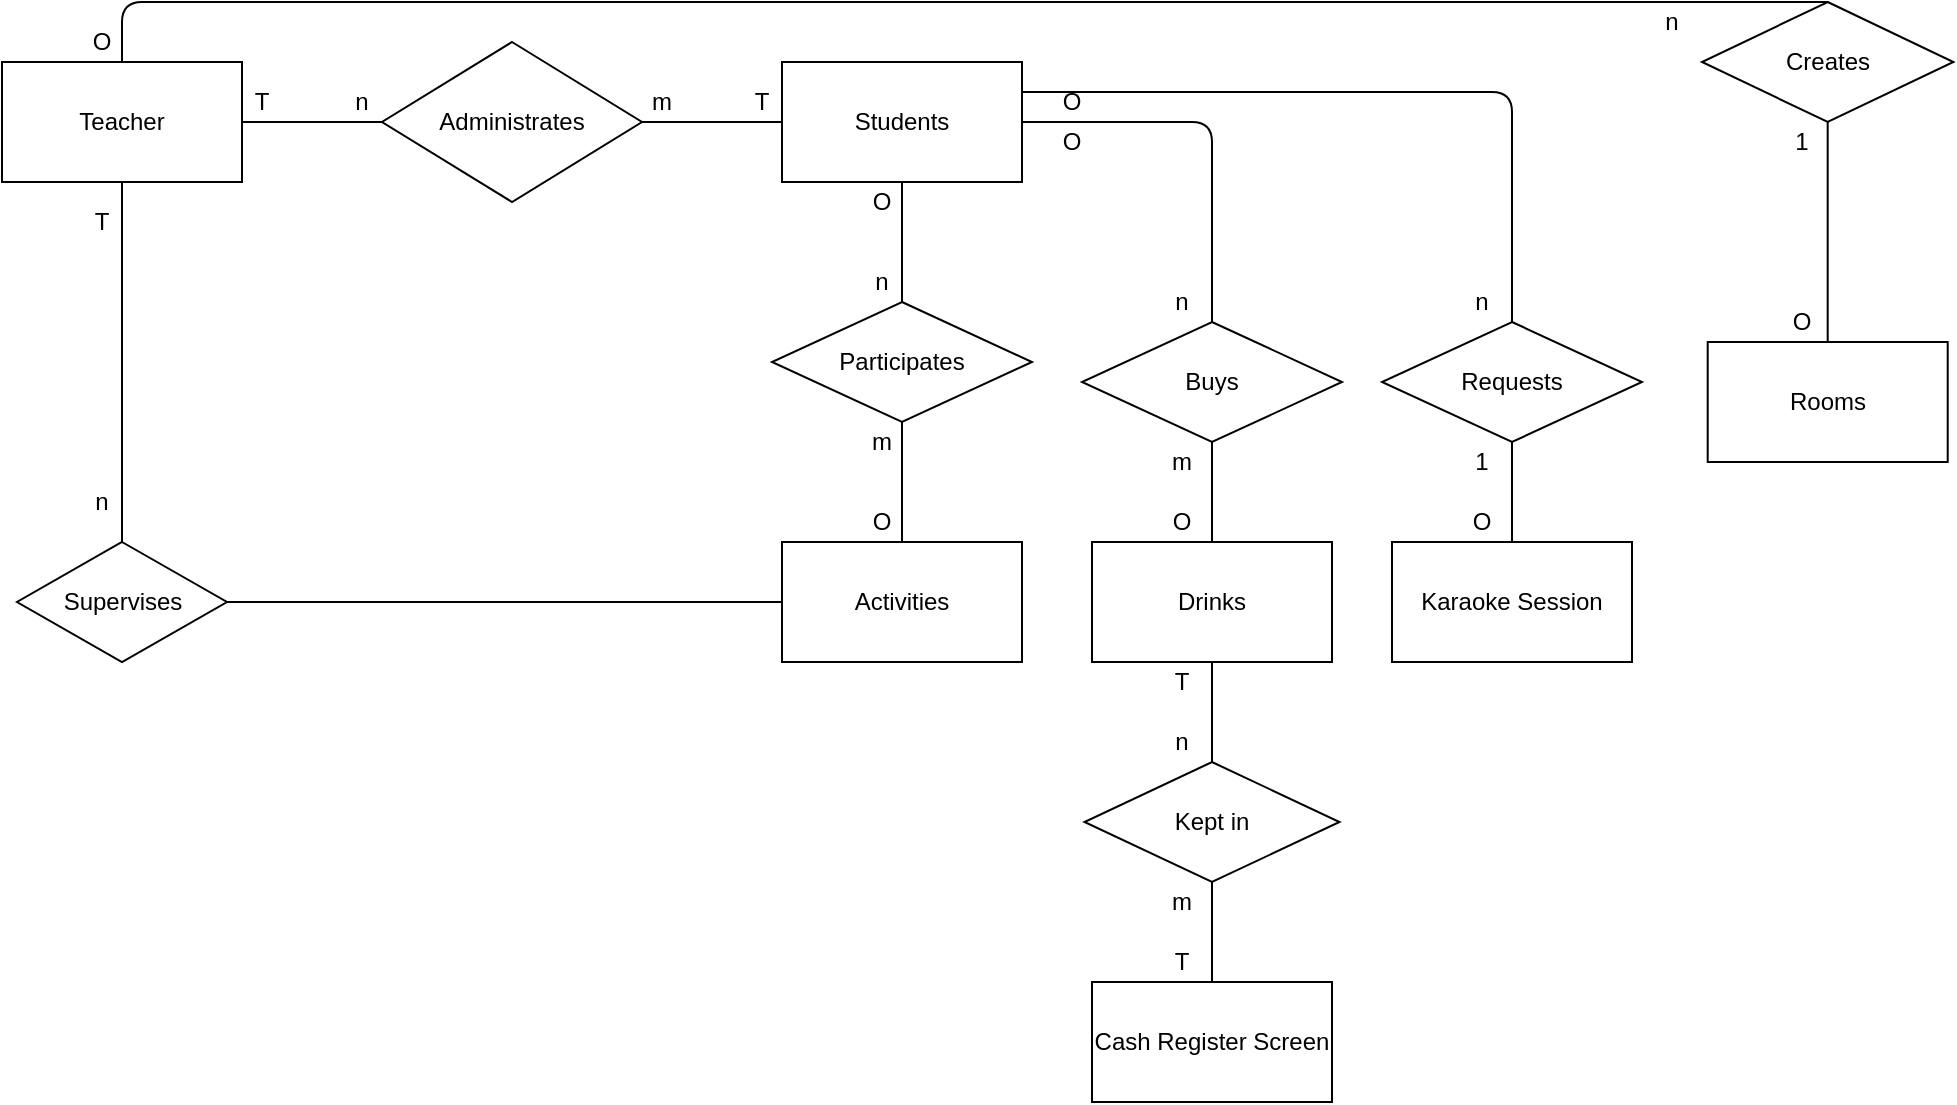 <mxfile version="12.7.8" type="github">
  <diagram id="C5RBs43oDa-KdzZeNtuy" name="Page-1">
    <mxGraphModel dx="1038" dy="548" grid="1" gridSize="10" guides="1" tooltips="1" connect="1" arrows="1" fold="1" page="1" pageScale="1" pageWidth="827" pageHeight="1169" math="0" shadow="0">
      <root>
        <mxCell id="WIyWlLk6GJQsqaUBKTNV-0" />
        <mxCell id="WIyWlLk6GJQsqaUBKTNV-1" parent="WIyWlLk6GJQsqaUBKTNV-0" />
        <mxCell id="EMtKUsaJlM_90DFCm4YL-20" value="Teacher" style="rounded=0;whiteSpace=wrap;html=1;" parent="WIyWlLk6GJQsqaUBKTNV-1" vertex="1">
          <mxGeometry x="50" y="40" width="120" height="60" as="geometry" />
        </mxCell>
        <mxCell id="EMtKUsaJlM_90DFCm4YL-21" value="Students" style="rounded=0;whiteSpace=wrap;html=1;" parent="WIyWlLk6GJQsqaUBKTNV-1" vertex="1">
          <mxGeometry x="440" y="40" width="120" height="60" as="geometry" />
        </mxCell>
        <mxCell id="EMtKUsaJlM_90DFCm4YL-22" value="Administrates" style="rhombus;whiteSpace=wrap;html=1;" parent="WIyWlLk6GJQsqaUBKTNV-1" vertex="1">
          <mxGeometry x="240" y="30" width="130" height="80" as="geometry" />
        </mxCell>
        <mxCell id="EMtKUsaJlM_90DFCm4YL-27" value="" style="endArrow=none;html=1;entryX=0;entryY=0.5;entryDx=0;entryDy=0;exitX=1;exitY=0.5;exitDx=0;exitDy=0;" parent="WIyWlLk6GJQsqaUBKTNV-1" source="EMtKUsaJlM_90DFCm4YL-20" edge="1">
          <mxGeometry width="50" height="50" relative="1" as="geometry">
            <mxPoint x="190" y="150" as="sourcePoint" />
            <mxPoint x="240" y="70" as="targetPoint" />
          </mxGeometry>
        </mxCell>
        <mxCell id="EMtKUsaJlM_90DFCm4YL-28" value="" style="endArrow=none;html=1;entryX=1;entryY=0.5;entryDx=0;entryDy=0;exitX=0;exitY=0.5;exitDx=0;exitDy=0;" parent="WIyWlLk6GJQsqaUBKTNV-1" source="EMtKUsaJlM_90DFCm4YL-21" edge="1">
          <mxGeometry width="50" height="50" relative="1" as="geometry">
            <mxPoint x="370" y="150" as="sourcePoint" />
            <mxPoint x="370" y="70" as="targetPoint" />
          </mxGeometry>
        </mxCell>
        <mxCell id="EMtKUsaJlM_90DFCm4YL-29" value="Participates" style="rhombus;whiteSpace=wrap;html=1;" parent="WIyWlLk6GJQsqaUBKTNV-1" vertex="1">
          <mxGeometry x="435" y="160" width="130" height="60" as="geometry" />
        </mxCell>
        <mxCell id="EMtKUsaJlM_90DFCm4YL-30" value="" style="endArrow=none;html=1;entryX=0.5;entryY=1;entryDx=0;entryDy=0;exitX=0.5;exitY=0;exitDx=0;exitDy=0;" parent="WIyWlLk6GJQsqaUBKTNV-1" source="EMtKUsaJlM_90DFCm4YL-29" target="EMtKUsaJlM_90DFCm4YL-21" edge="1">
          <mxGeometry width="50" height="50" relative="1" as="geometry">
            <mxPoint x="390" y="230" as="sourcePoint" />
            <mxPoint x="440" y="180" as="targetPoint" />
          </mxGeometry>
        </mxCell>
        <mxCell id="EMtKUsaJlM_90DFCm4YL-31" value="Activities" style="rounded=0;whiteSpace=wrap;html=1;" parent="WIyWlLk6GJQsqaUBKTNV-1" vertex="1">
          <mxGeometry x="440" y="280" width="120" height="60" as="geometry" />
        </mxCell>
        <mxCell id="EMtKUsaJlM_90DFCm4YL-32" value="" style="endArrow=none;html=1;entryX=0.5;entryY=1;entryDx=0;entryDy=0;exitX=0.5;exitY=0;exitDx=0;exitDy=0;" parent="WIyWlLk6GJQsqaUBKTNV-1" source="EMtKUsaJlM_90DFCm4YL-31" target="EMtKUsaJlM_90DFCm4YL-29" edge="1">
          <mxGeometry width="50" height="50" relative="1" as="geometry">
            <mxPoint x="390" y="230" as="sourcePoint" />
            <mxPoint x="440" y="180" as="targetPoint" />
          </mxGeometry>
        </mxCell>
        <mxCell id="EMtKUsaJlM_90DFCm4YL-39" value="Supervises" style="rhombus;whiteSpace=wrap;html=1;" parent="WIyWlLk6GJQsqaUBKTNV-1" vertex="1">
          <mxGeometry x="57.5" y="280" width="105" height="60" as="geometry" />
        </mxCell>
        <mxCell id="EMtKUsaJlM_90DFCm4YL-40" value="" style="endArrow=none;html=1;exitX=0.5;exitY=1;exitDx=0;exitDy=0;entryX=0.5;entryY=0;entryDx=0;entryDy=0;" parent="WIyWlLk6GJQsqaUBKTNV-1" source="EMtKUsaJlM_90DFCm4YL-20" target="EMtKUsaJlM_90DFCm4YL-39" edge="1">
          <mxGeometry width="50" height="50" relative="1" as="geometry">
            <mxPoint x="390" y="230" as="sourcePoint" />
            <mxPoint x="440" y="180" as="targetPoint" />
          </mxGeometry>
        </mxCell>
        <mxCell id="EMtKUsaJlM_90DFCm4YL-41" value="" style="endArrow=none;html=1;exitX=1;exitY=0.5;exitDx=0;exitDy=0;entryX=0;entryY=0.5;entryDx=0;entryDy=0;" parent="WIyWlLk6GJQsqaUBKTNV-1" source="EMtKUsaJlM_90DFCm4YL-39" target="EMtKUsaJlM_90DFCm4YL-31" edge="1">
          <mxGeometry width="50" height="50" relative="1" as="geometry">
            <mxPoint x="390" y="230" as="sourcePoint" />
            <mxPoint x="440" y="180" as="targetPoint" />
          </mxGeometry>
        </mxCell>
        <mxCell id="EMtKUsaJlM_90DFCm4YL-43" value="T" style="text;html=1;strokeColor=none;fillColor=none;align=center;verticalAlign=middle;whiteSpace=wrap;rounded=0;" parent="WIyWlLk6GJQsqaUBKTNV-1" vertex="1">
          <mxGeometry x="160" y="50" width="40" height="20" as="geometry" />
        </mxCell>
        <mxCell id="EMtKUsaJlM_90DFCm4YL-44" value="n" style="text;html=1;strokeColor=none;fillColor=none;align=center;verticalAlign=middle;whiteSpace=wrap;rounded=0;" parent="WIyWlLk6GJQsqaUBKTNV-1" vertex="1">
          <mxGeometry x="210" y="50" width="40" height="20" as="geometry" />
        </mxCell>
        <mxCell id="EMtKUsaJlM_90DFCm4YL-46" value="T" style="text;html=1;strokeColor=none;fillColor=none;align=center;verticalAlign=middle;whiteSpace=wrap;rounded=0;" parent="WIyWlLk6GJQsqaUBKTNV-1" vertex="1">
          <mxGeometry x="80" y="110" width="40" height="20" as="geometry" />
        </mxCell>
        <mxCell id="EMtKUsaJlM_90DFCm4YL-47" value="n" style="text;html=1;strokeColor=none;fillColor=none;align=center;verticalAlign=middle;whiteSpace=wrap;rounded=0;" parent="WIyWlLk6GJQsqaUBKTNV-1" vertex="1">
          <mxGeometry x="80" y="250" width="40" height="20" as="geometry" />
        </mxCell>
        <mxCell id="EMtKUsaJlM_90DFCm4YL-50" value="T" style="text;html=1;strokeColor=none;fillColor=none;align=center;verticalAlign=middle;whiteSpace=wrap;rounded=0;" parent="WIyWlLk6GJQsqaUBKTNV-1" vertex="1">
          <mxGeometry x="410" y="50" width="40" height="20" as="geometry" />
        </mxCell>
        <mxCell id="EMtKUsaJlM_90DFCm4YL-54" value="m" style="text;html=1;strokeColor=none;fillColor=none;align=center;verticalAlign=middle;whiteSpace=wrap;rounded=0;" parent="WIyWlLk6GJQsqaUBKTNV-1" vertex="1">
          <mxGeometry x="360" y="50" width="40" height="20" as="geometry" />
        </mxCell>
        <mxCell id="EMtKUsaJlM_90DFCm4YL-55" value="O" style="text;html=1;strokeColor=none;fillColor=none;align=center;verticalAlign=middle;whiteSpace=wrap;rounded=0;" parent="WIyWlLk6GJQsqaUBKTNV-1" vertex="1">
          <mxGeometry x="470" y="100" width="40" height="20" as="geometry" />
        </mxCell>
        <mxCell id="EMtKUsaJlM_90DFCm4YL-56" value="n" style="text;html=1;strokeColor=none;fillColor=none;align=center;verticalAlign=middle;whiteSpace=wrap;rounded=0;" parent="WIyWlLk6GJQsqaUBKTNV-1" vertex="1">
          <mxGeometry x="470" y="140" width="40" height="20" as="geometry" />
        </mxCell>
        <mxCell id="Ef_rF99hQYF5n29EkWxO-0" value="Creates" style="rhombus;whiteSpace=wrap;html=1;" parent="WIyWlLk6GJQsqaUBKTNV-1" vertex="1">
          <mxGeometry x="900" y="10" width="125.71" height="60" as="geometry" />
        </mxCell>
        <mxCell id="Ef_rF99hQYF5n29EkWxO-1" value="Rooms" style="rounded=0;whiteSpace=wrap;html=1;" parent="WIyWlLk6GJQsqaUBKTNV-1" vertex="1">
          <mxGeometry x="902.85" y="180" width="120" height="60" as="geometry" />
        </mxCell>
        <mxCell id="Ef_rF99hQYF5n29EkWxO-2" value="" style="endArrow=none;html=1;entryX=0.5;entryY=0;entryDx=0;entryDy=0;exitX=0.5;exitY=0;exitDx=0;exitDy=0;" parent="WIyWlLk6GJQsqaUBKTNV-1" source="Ef_rF99hQYF5n29EkWxO-0" target="EMtKUsaJlM_90DFCm4YL-20" edge="1">
          <mxGeometry width="50" height="50" relative="1" as="geometry">
            <mxPoint x="940" y="25" as="sourcePoint" />
            <mxPoint x="710" y="110" as="targetPoint" />
            <Array as="points">
              <mxPoint x="820" y="10" />
              <mxPoint x="730" y="10" />
              <mxPoint x="420" y="10" />
              <mxPoint x="110" y="10" />
            </Array>
          </mxGeometry>
        </mxCell>
        <mxCell id="Ef_rF99hQYF5n29EkWxO-3" value="" style="endArrow=none;html=1;entryX=0.5;entryY=1;entryDx=0;entryDy=0;exitX=0.5;exitY=0;exitDx=0;exitDy=0;" parent="WIyWlLk6GJQsqaUBKTNV-1" source="Ef_rF99hQYF5n29EkWxO-1" target="Ef_rF99hQYF5n29EkWxO-0" edge="1">
          <mxGeometry width="50" height="50" relative="1" as="geometry">
            <mxPoint x="390" y="310" as="sourcePoint" />
            <mxPoint x="440" y="260" as="targetPoint" />
          </mxGeometry>
        </mxCell>
        <mxCell id="Ef_rF99hQYF5n29EkWxO-4" value="Buys" style="rhombus;whiteSpace=wrap;html=1;" parent="WIyWlLk6GJQsqaUBKTNV-1" vertex="1">
          <mxGeometry x="590" y="170" width="130" height="60" as="geometry" />
        </mxCell>
        <mxCell id="Ef_rF99hQYF5n29EkWxO-5" value="" style="endArrow=none;html=1;entryX=1;entryY=0.5;entryDx=0;entryDy=0;exitX=0.5;exitY=0;exitDx=0;exitDy=0;" parent="WIyWlLk6GJQsqaUBKTNV-1" source="Ef_rF99hQYF5n29EkWxO-4" target="EMtKUsaJlM_90DFCm4YL-21" edge="1">
          <mxGeometry width="50" height="50" relative="1" as="geometry">
            <mxPoint x="380" y="290" as="sourcePoint" />
            <mxPoint x="430" y="240" as="targetPoint" />
            <Array as="points">
              <mxPoint x="655" y="70" />
            </Array>
          </mxGeometry>
        </mxCell>
        <mxCell id="Ef_rF99hQYF5n29EkWxO-6" value="" style="endArrow=none;html=1;entryX=0.5;entryY=1;entryDx=0;entryDy=0;" parent="WIyWlLk6GJQsqaUBKTNV-1" target="Ef_rF99hQYF5n29EkWxO-4" edge="1">
          <mxGeometry width="50" height="50" relative="1" as="geometry">
            <mxPoint x="655" y="280" as="sourcePoint" />
            <mxPoint x="430" y="240" as="targetPoint" />
          </mxGeometry>
        </mxCell>
        <mxCell id="Ef_rF99hQYF5n29EkWxO-7" value="Drinks" style="rounded=0;whiteSpace=wrap;html=1;" parent="WIyWlLk6GJQsqaUBKTNV-1" vertex="1">
          <mxGeometry x="595" y="280" width="120" height="60" as="geometry" />
        </mxCell>
        <mxCell id="Ef_rF99hQYF5n29EkWxO-8" value="Requests" style="rhombus;whiteSpace=wrap;html=1;" parent="WIyWlLk6GJQsqaUBKTNV-1" vertex="1">
          <mxGeometry x="740" y="170" width="130" height="60" as="geometry" />
        </mxCell>
        <mxCell id="Ef_rF99hQYF5n29EkWxO-9" value="" style="endArrow=none;html=1;entryX=0.5;entryY=1;entryDx=0;entryDy=0;" parent="WIyWlLk6GJQsqaUBKTNV-1" target="Ef_rF99hQYF5n29EkWxO-8" edge="1">
          <mxGeometry width="50" height="50" relative="1" as="geometry">
            <mxPoint x="805" y="280" as="sourcePoint" />
            <mxPoint x="580" y="240" as="targetPoint" />
          </mxGeometry>
        </mxCell>
        <mxCell id="Ef_rF99hQYF5n29EkWxO-10" value="Karaoke Session" style="rounded=0;whiteSpace=wrap;html=1;" parent="WIyWlLk6GJQsqaUBKTNV-1" vertex="1">
          <mxGeometry x="745" y="280" width="120" height="60" as="geometry" />
        </mxCell>
        <mxCell id="Ef_rF99hQYF5n29EkWxO-11" value="" style="endArrow=none;html=1;exitX=1;exitY=0.25;exitDx=0;exitDy=0;entryX=0.5;entryY=0;entryDx=0;entryDy=0;" parent="WIyWlLk6GJQsqaUBKTNV-1" source="EMtKUsaJlM_90DFCm4YL-21" target="Ef_rF99hQYF5n29EkWxO-8" edge="1">
          <mxGeometry width="50" height="50" relative="1" as="geometry">
            <mxPoint x="580" y="290" as="sourcePoint" />
            <mxPoint x="630" y="240" as="targetPoint" />
            <Array as="points">
              <mxPoint x="805" y="55" />
            </Array>
          </mxGeometry>
        </mxCell>
        <mxCell id="Ef_rF99hQYF5n29EkWxO-12" value="Kept in" style="rhombus;whiteSpace=wrap;html=1;" parent="WIyWlLk6GJQsqaUBKTNV-1" vertex="1">
          <mxGeometry x="591.25" y="390" width="127.5" height="60" as="geometry" />
        </mxCell>
        <mxCell id="Ef_rF99hQYF5n29EkWxO-13" value="" style="endArrow=none;html=1;entryX=0.5;entryY=1;entryDx=0;entryDy=0;exitX=0.5;exitY=0;exitDx=0;exitDy=0;" parent="WIyWlLk6GJQsqaUBKTNV-1" source="Ef_rF99hQYF5n29EkWxO-12" target="Ef_rF99hQYF5n29EkWxO-7" edge="1">
          <mxGeometry width="50" height="50" relative="1" as="geometry">
            <mxPoint x="520" y="390" as="sourcePoint" />
            <mxPoint x="570" y="340" as="targetPoint" />
          </mxGeometry>
        </mxCell>
        <mxCell id="Ef_rF99hQYF5n29EkWxO-14" value="" style="endArrow=none;html=1;entryX=0.5;entryY=1;entryDx=0;entryDy=0;" parent="WIyWlLk6GJQsqaUBKTNV-1" target="Ef_rF99hQYF5n29EkWxO-12" edge="1">
          <mxGeometry width="50" height="50" relative="1" as="geometry">
            <mxPoint x="655" y="510" as="sourcePoint" />
            <mxPoint x="665" y="350" as="targetPoint" />
          </mxGeometry>
        </mxCell>
        <mxCell id="Ef_rF99hQYF5n29EkWxO-15" value="Cash Register Screen" style="rounded=0;whiteSpace=wrap;html=1;" parent="WIyWlLk6GJQsqaUBKTNV-1" vertex="1">
          <mxGeometry x="595" y="500" width="120" height="60" as="geometry" />
        </mxCell>
        <mxCell id="Ef_rF99hQYF5n29EkWxO-16" value="m" style="text;html=1;strokeColor=none;fillColor=none;align=center;verticalAlign=middle;whiteSpace=wrap;rounded=0;" parent="WIyWlLk6GJQsqaUBKTNV-1" vertex="1">
          <mxGeometry x="470" y="220" width="40" height="20" as="geometry" />
        </mxCell>
        <mxCell id="Ef_rF99hQYF5n29EkWxO-18" value="O" style="text;html=1;strokeColor=none;fillColor=none;align=center;verticalAlign=middle;whiteSpace=wrap;rounded=0;" parent="WIyWlLk6GJQsqaUBKTNV-1" vertex="1">
          <mxGeometry x="470" y="260" width="40" height="20" as="geometry" />
        </mxCell>
        <mxCell id="Ef_rF99hQYF5n29EkWxO-19" value="O" style="text;html=1;strokeColor=none;fillColor=none;align=center;verticalAlign=middle;whiteSpace=wrap;rounded=0;" parent="WIyWlLk6GJQsqaUBKTNV-1" vertex="1">
          <mxGeometry x="565" y="70" width="40" height="20" as="geometry" />
        </mxCell>
        <mxCell id="Ef_rF99hQYF5n29EkWxO-20" value="n" style="text;html=1;strokeColor=none;fillColor=none;align=center;verticalAlign=middle;whiteSpace=wrap;rounded=0;" parent="WIyWlLk6GJQsqaUBKTNV-1" vertex="1">
          <mxGeometry x="620" y="150" width="40" height="20" as="geometry" />
        </mxCell>
        <mxCell id="Ef_rF99hQYF5n29EkWxO-21" value="m" style="text;html=1;strokeColor=none;fillColor=none;align=center;verticalAlign=middle;whiteSpace=wrap;rounded=0;" parent="WIyWlLk6GJQsqaUBKTNV-1" vertex="1">
          <mxGeometry x="620" y="230" width="40" height="20" as="geometry" />
        </mxCell>
        <mxCell id="Ef_rF99hQYF5n29EkWxO-22" value="O" style="text;html=1;strokeColor=none;fillColor=none;align=center;verticalAlign=middle;whiteSpace=wrap;rounded=0;" parent="WIyWlLk6GJQsqaUBKTNV-1" vertex="1">
          <mxGeometry x="620" y="260" width="40" height="20" as="geometry" />
        </mxCell>
        <mxCell id="Ef_rF99hQYF5n29EkWxO-23" value="1" style="text;html=1;strokeColor=none;fillColor=none;align=center;verticalAlign=middle;whiteSpace=wrap;rounded=0;" parent="WIyWlLk6GJQsqaUBKTNV-1" vertex="1">
          <mxGeometry x="770" y="230" width="40" height="20" as="geometry" />
        </mxCell>
        <mxCell id="Ef_rF99hQYF5n29EkWxO-24" value="O" style="text;html=1;strokeColor=none;fillColor=none;align=center;verticalAlign=middle;whiteSpace=wrap;rounded=0;" parent="WIyWlLk6GJQsqaUBKTNV-1" vertex="1">
          <mxGeometry x="770" y="260" width="40" height="20" as="geometry" />
        </mxCell>
        <mxCell id="Ef_rF99hQYF5n29EkWxO-25" value="O" style="text;html=1;strokeColor=none;fillColor=none;align=center;verticalAlign=middle;whiteSpace=wrap;rounded=0;" parent="WIyWlLk6GJQsqaUBKTNV-1" vertex="1">
          <mxGeometry x="565" y="50" width="40" height="20" as="geometry" />
        </mxCell>
        <mxCell id="Ef_rF99hQYF5n29EkWxO-28" style="edgeStyle=orthogonalEdgeStyle;rounded=0;orthogonalLoop=1;jettySize=auto;html=1;exitX=0.5;exitY=1;exitDx=0;exitDy=0;" parent="WIyWlLk6GJQsqaUBKTNV-1" source="Ef_rF99hQYF5n29EkWxO-23" target="Ef_rF99hQYF5n29EkWxO-23" edge="1">
          <mxGeometry relative="1" as="geometry" />
        </mxCell>
        <mxCell id="Ef_rF99hQYF5n29EkWxO-29" value="n" style="text;html=1;strokeColor=none;fillColor=none;align=center;verticalAlign=middle;whiteSpace=wrap;rounded=0;" parent="WIyWlLk6GJQsqaUBKTNV-1" vertex="1">
          <mxGeometry x="770" y="150" width="40" height="20" as="geometry" />
        </mxCell>
        <mxCell id="Ef_rF99hQYF5n29EkWxO-30" value="T" style="text;html=1;strokeColor=none;fillColor=none;align=center;verticalAlign=middle;whiteSpace=wrap;rounded=0;" parent="WIyWlLk6GJQsqaUBKTNV-1" vertex="1">
          <mxGeometry x="620" y="340" width="40" height="20" as="geometry" />
        </mxCell>
        <mxCell id="Ef_rF99hQYF5n29EkWxO-31" value="T" style="text;html=1;strokeColor=none;fillColor=none;align=center;verticalAlign=middle;whiteSpace=wrap;rounded=0;" parent="WIyWlLk6GJQsqaUBKTNV-1" vertex="1">
          <mxGeometry x="620" y="480" width="40" height="20" as="geometry" />
        </mxCell>
        <mxCell id="Ef_rF99hQYF5n29EkWxO-32" value="m" style="text;html=1;strokeColor=none;fillColor=none;align=center;verticalAlign=middle;whiteSpace=wrap;rounded=0;" parent="WIyWlLk6GJQsqaUBKTNV-1" vertex="1">
          <mxGeometry x="620" y="450" width="40" height="20" as="geometry" />
        </mxCell>
        <mxCell id="Ef_rF99hQYF5n29EkWxO-33" value="n" style="text;html=1;strokeColor=none;fillColor=none;align=center;verticalAlign=middle;whiteSpace=wrap;rounded=0;" parent="WIyWlLk6GJQsqaUBKTNV-1" vertex="1">
          <mxGeometry x="620" y="370" width="40" height="20" as="geometry" />
        </mxCell>
        <mxCell id="Ef_rF99hQYF5n29EkWxO-34" value="O" style="text;html=1;strokeColor=none;fillColor=none;align=center;verticalAlign=middle;whiteSpace=wrap;rounded=0;" parent="WIyWlLk6GJQsqaUBKTNV-1" vertex="1">
          <mxGeometry x="80" y="20" width="40" height="20" as="geometry" />
        </mxCell>
        <mxCell id="Ef_rF99hQYF5n29EkWxO-35" value="n" style="text;html=1;strokeColor=none;fillColor=none;align=center;verticalAlign=middle;whiteSpace=wrap;rounded=0;" parent="WIyWlLk6GJQsqaUBKTNV-1" vertex="1">
          <mxGeometry x="865" y="10" width="40" height="20" as="geometry" />
        </mxCell>
        <mxCell id="Ef_rF99hQYF5n29EkWxO-36" value="O" style="text;html=1;strokeColor=none;fillColor=none;align=center;verticalAlign=middle;whiteSpace=wrap;rounded=0;" parent="WIyWlLk6GJQsqaUBKTNV-1" vertex="1">
          <mxGeometry x="930" y="160" width="40" height="20" as="geometry" />
        </mxCell>
        <mxCell id="Ef_rF99hQYF5n29EkWxO-37" value="1" style="text;html=1;strokeColor=none;fillColor=none;align=center;verticalAlign=middle;whiteSpace=wrap;rounded=0;" parent="WIyWlLk6GJQsqaUBKTNV-1" vertex="1">
          <mxGeometry x="930" y="70" width="40" height="20" as="geometry" />
        </mxCell>
      </root>
    </mxGraphModel>
  </diagram>
</mxfile>

